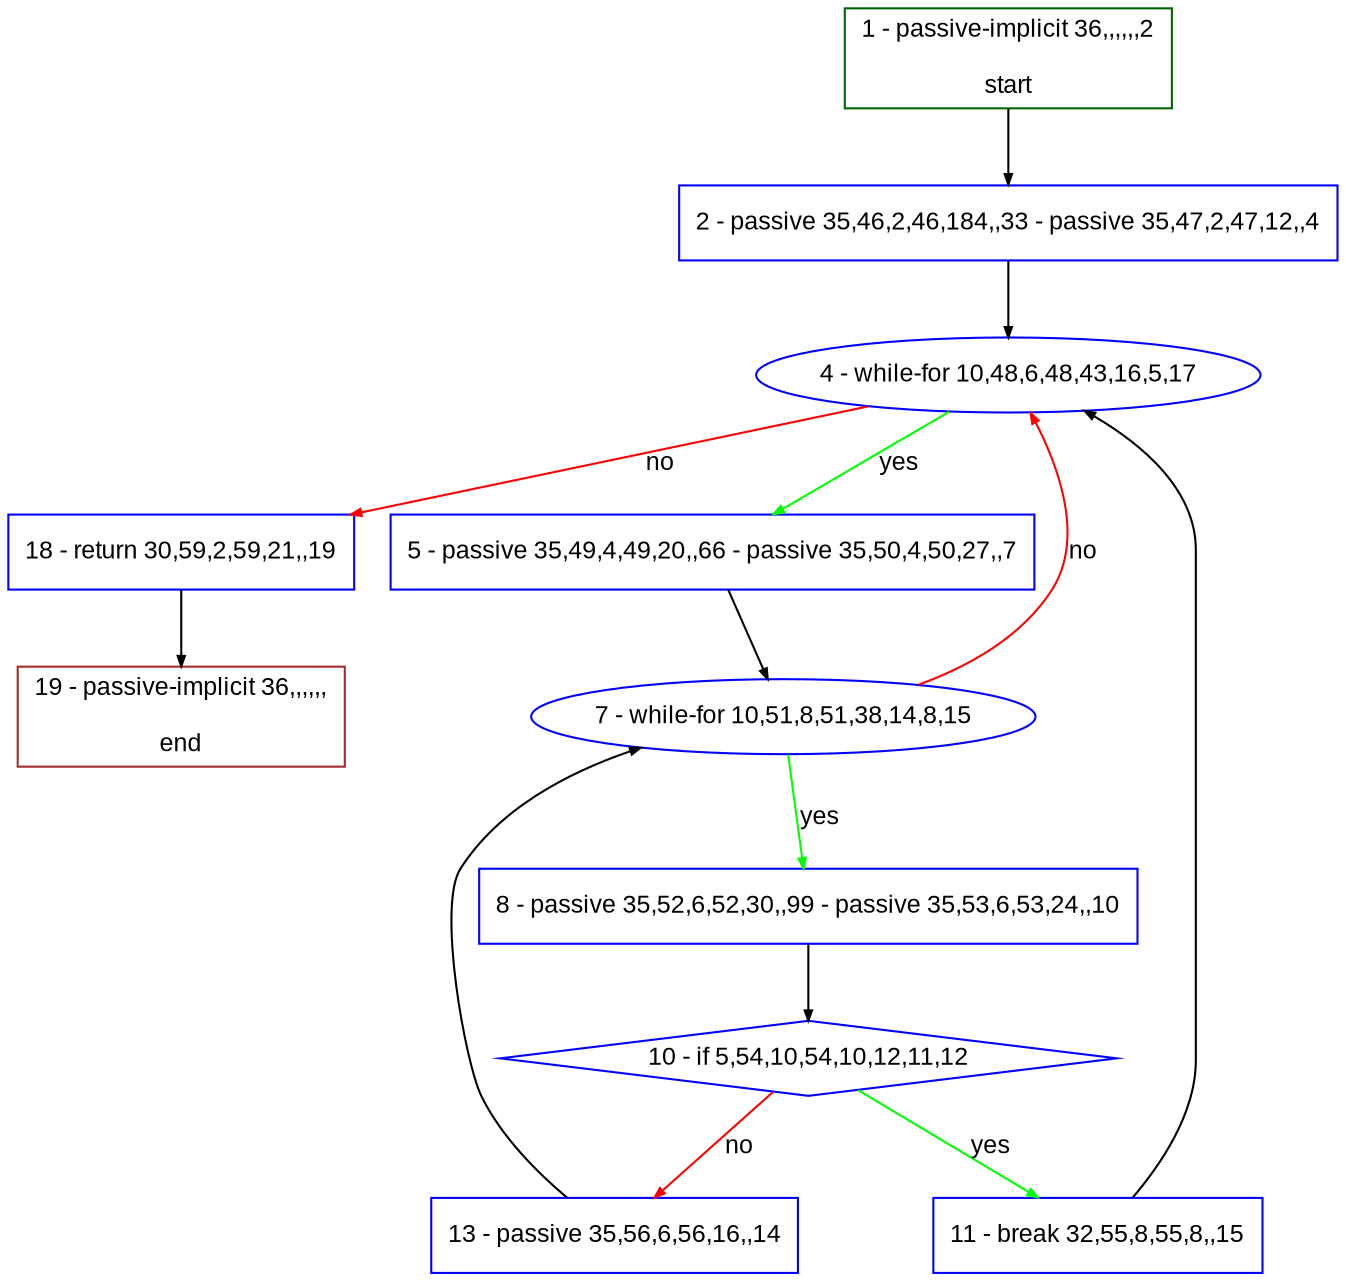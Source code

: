 digraph "" {
  graph [pack="true", label="", fontsize="12", packmode="clust", fontname="Arial", fillcolor="#FFFFCC", bgcolor="white", style="rounded,filled", compound="true"];
  node [node_initialized="no", label="", color="grey", fontsize="12", fillcolor="white", fontname="Arial", style="filled", shape="rectangle", compound="true", fixedsize="false"];
  edge [fontcolor="black", arrowhead="normal", arrowtail="none", arrowsize="0.5", ltail="", label="", color="black", fontsize="12", lhead="", fontname="Arial", dir="forward", compound="true"];
  __N1 [label="2 - passive 35,46,2,46,184,,33 - passive 35,47,2,47,12,,4", color="#0000ff", fillcolor="#ffffff", style="filled", shape="box"];
  __N2 [label="1 - passive-implicit 36,,,,,,2\n\nstart", color="#006400", fillcolor="#ffffff", style="filled", shape="box"];
  __N3 [label="4 - while-for 10,48,6,48,43,16,5,17", color="#0000ff", fillcolor="#ffffff", style="filled", shape="oval"];
  __N4 [label="5 - passive 35,49,4,49,20,,66 - passive 35,50,4,50,27,,7", color="#0000ff", fillcolor="#ffffff", style="filled", shape="box"];
  __N5 [label="18 - return 30,59,2,59,21,,19", color="#0000ff", fillcolor="#ffffff", style="filled", shape="box"];
  __N6 [label="7 - while-for 10,51,8,51,38,14,8,15", color="#0000ff", fillcolor="#ffffff", style="filled", shape="oval"];
  __N7 [label="8 - passive 35,52,6,52,30,,99 - passive 35,53,6,53,24,,10", color="#0000ff", fillcolor="#ffffff", style="filled", shape="box"];
  __N8 [label="10 - if 5,54,10,54,10,12,11,12", color="#0000ff", fillcolor="#ffffff", style="filled", shape="diamond"];
  __N9 [label="11 - break 32,55,8,55,8,,15", color="#0000ff", fillcolor="#ffffff", style="filled", shape="box"];
  __N10 [label="13 - passive 35,56,6,56,16,,14", color="#0000ff", fillcolor="#ffffff", style="filled", shape="box"];
  __N11 [label="19 - passive-implicit 36,,,,,,\n\nend", color="#a52a2a", fillcolor="#ffffff", style="filled", shape="box"];
  __N2 -> __N1 [arrowhead="normal", arrowtail="none", color="#000000", label="", dir="forward"];
  __N1 -> __N3 [arrowhead="normal", arrowtail="none", color="#000000", label="", dir="forward"];
  __N3 -> __N4 [arrowhead="normal", arrowtail="none", color="#00ff00", label="yes", dir="forward"];
  __N3 -> __N5 [arrowhead="normal", arrowtail="none", color="#ff0000", label="no", dir="forward"];
  __N4 -> __N6 [arrowhead="normal", arrowtail="none", color="#000000", label="", dir="forward"];
  __N6 -> __N3 [arrowhead="normal", arrowtail="none", color="#ff0000", label="no", dir="forward"];
  __N6 -> __N7 [arrowhead="normal", arrowtail="none", color="#00ff00", label="yes", dir="forward"];
  __N7 -> __N8 [arrowhead="normal", arrowtail="none", color="#000000", label="", dir="forward"];
  __N8 -> __N9 [arrowhead="normal", arrowtail="none", color="#00ff00", label="yes", dir="forward"];
  __N8 -> __N10 [arrowhead="normal", arrowtail="none", color="#ff0000", label="no", dir="forward"];
  __N9 -> __N3 [arrowhead="normal", arrowtail="none", color="#000000", label="", dir="forward"];
  __N10 -> __N6 [arrowhead="normal", arrowtail="none", color="#000000", label="", dir="forward"];
  __N5 -> __N11 [arrowhead="normal", arrowtail="none", color="#000000", label="", dir="forward"];
}
